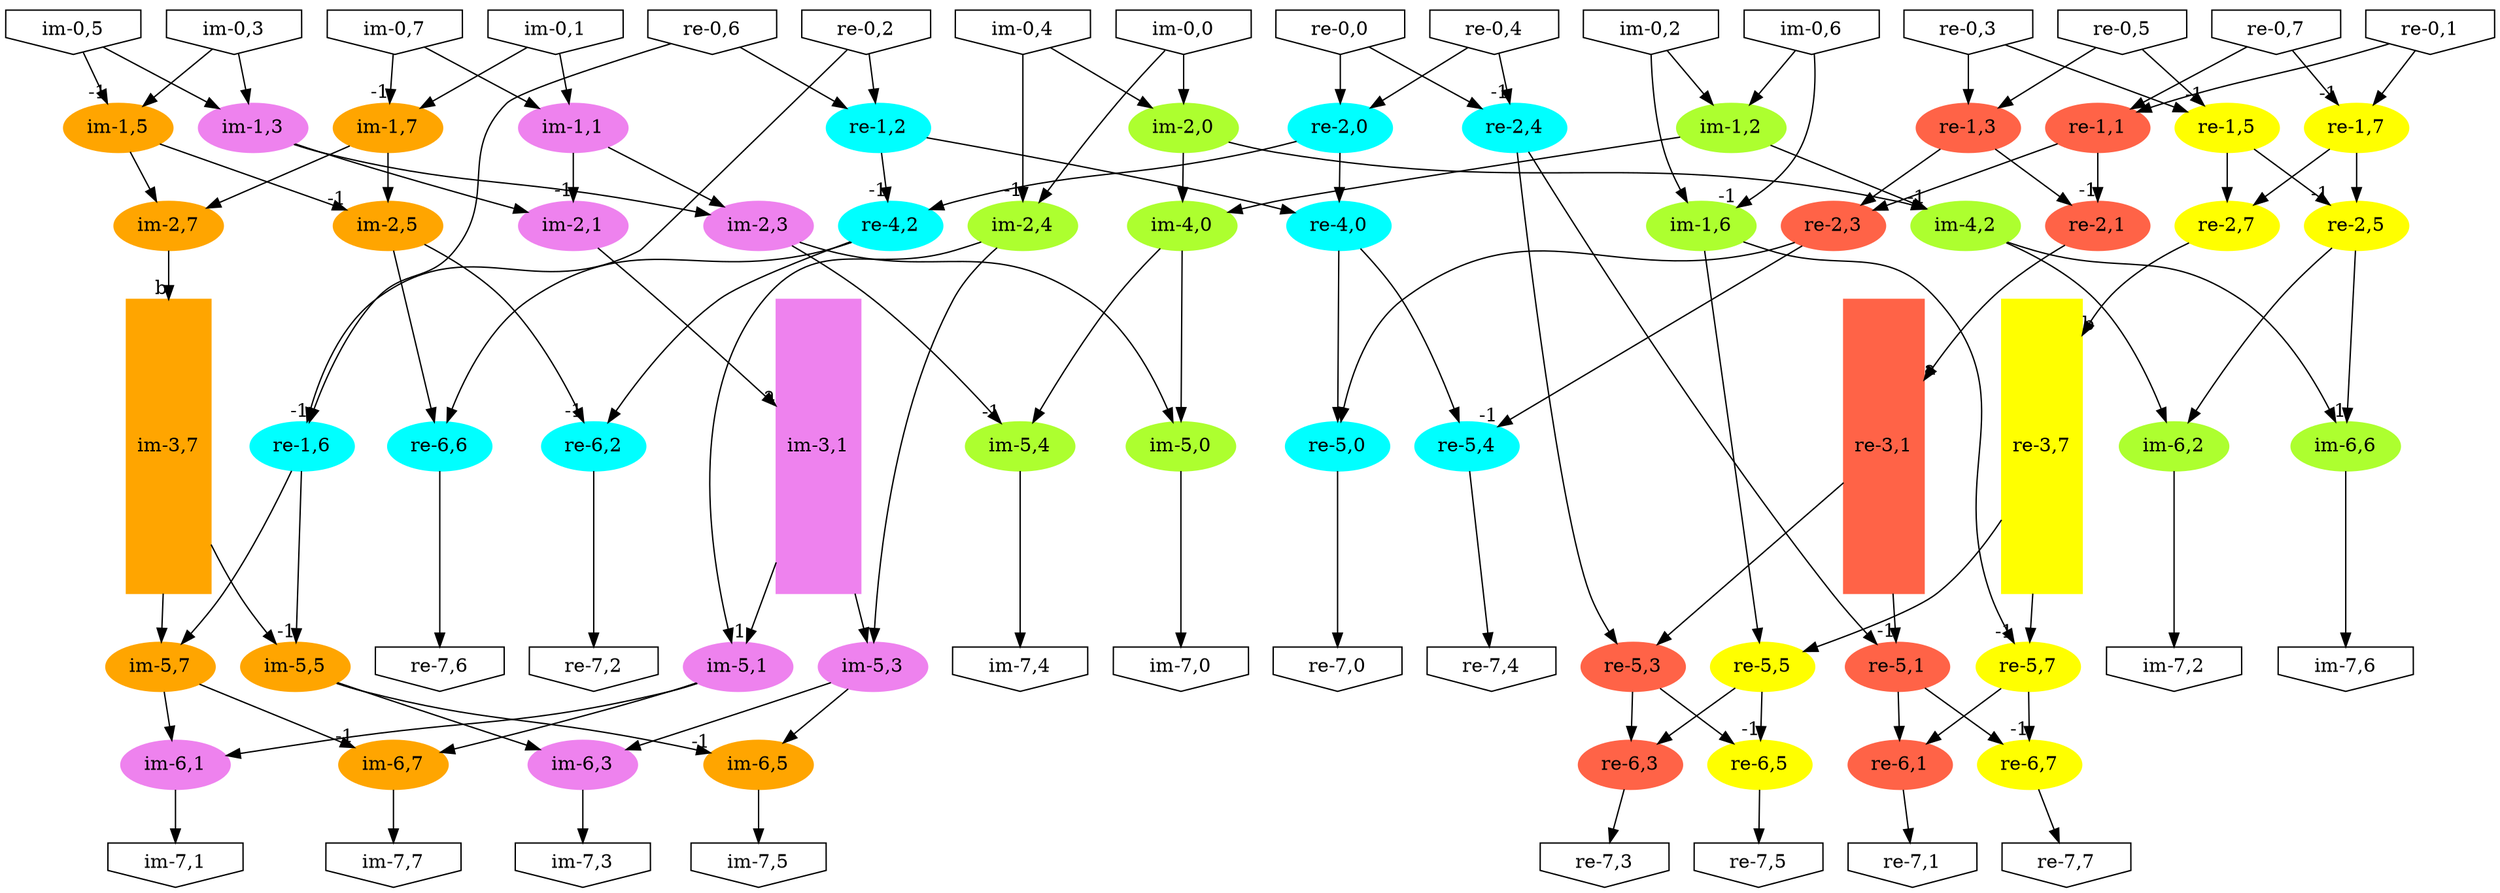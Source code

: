 digraph g
{

  /* list of nodes */
  "im-0,0" [shape="invhouse"];
  "im-0,1" [shape="invhouse"];
  "im-0,2" [shape="invhouse"];
  "im-0,3" [shape="invhouse"];
  "im-0,4" [shape="invhouse"];
  "im-0,5" [shape="invhouse"];
  "im-0,6" [shape="invhouse"];
  "im-0,7" [shape="invhouse"];
  "im-1,1" [color="violet",fontcolor="black",shape="oval",style="filled"];
  "im-1,2" [color="greenyellow",fontcolor="black",shape="oval",style="filled"];
  "im-1,3" [color="violet",fontcolor="black",shape="oval",style="filled"];
  "im-1,5" [color="orange",fontcolor="black",shape="oval",style="filled"];
  "im-1,6" [color="greenyellow",fontcolor="black",shape="oval",style="filled"];
  "im-1,7" [color="orange",fontcolor="black",shape="oval",style="filled"];
  "im-2,0" [color="greenyellow",fontcolor="black",shape="oval",style="filled"];
  "im-2,1" [color="violet",fontcolor="black",shape="oval",style="filled"];
  "im-2,3" [color="violet",fontcolor="black",shape="oval",style="filled"];
  "im-2,4" [color="greenyellow",fontcolor="black",shape="oval",style="filled"];
  "im-2,5" [color="orange",fontcolor="black",shape="oval",style="filled"];
  "im-2,7" [color="orange",fontcolor="black",shape="oval",style="filled"];
  "im-3,1" [color="violet",fontcolor="black",height="3",shape="box",style="filled"];
  "im-3,7" [color="orange",fontcolor="black",height="3",shape="box",style="filled"];
  "im-4,0" [color="greenyellow",fontcolor="black",shape="oval",style="filled"];
  "im-4,2" [color="greenyellow",fontcolor="black",shape="oval",style="filled"];
  "im-5,0" [color="greenyellow",fontcolor="black",shape="oval",style="filled"];
  "im-5,1" [color="violet",fontcolor="black",shape="oval",style="filled"];
  "im-5,3" [color="violet",fontcolor="black",shape="oval",style="filled"];
  "im-5,4" [color="greenyellow",fontcolor="black",shape="oval",style="filled"];
  "im-5,5" [color="orange",fontcolor="black",shape="oval",style="filled"];
  "im-5,7" [color="orange",fontcolor="black",shape="oval",style="filled"];
  "im-6,1" [color="violet",fontcolor="black",shape="oval",style="filled"];
  "im-6,2" [color="greenyellow",fontcolor="black",shape="oval",style="filled"];
  "im-6,3" [color="violet",fontcolor="black",shape="oval",style="filled"];
  "im-6,5" [color="orange",fontcolor="black",shape="oval",style="filled"];
  "im-6,6" [color="greenyellow",fontcolor="black",shape="oval",style="filled"];
  "im-6,7" [color="orange",fontcolor="black",shape="oval",style="filled"];
  "im-7,0" [shape="invhouse"];
  "im-7,1" [shape="invhouse"];
  "im-7,2" [shape="invhouse"];
  "im-7,3" [shape="invhouse"];
  "im-7,4" [shape="invhouse"];
  "im-7,5" [shape="invhouse"];
  "im-7,6" [shape="invhouse"];
  "im-7,7" [shape="invhouse"];
  "re-0,0" [shape="invhouse"];
  "re-0,1" [shape="invhouse"];
  "re-0,2" [shape="invhouse"];
  "re-0,3" [shape="invhouse"];
  "re-0,4" [shape="invhouse"];
  "re-0,5" [shape="invhouse"];
  "re-0,6" [shape="invhouse"];
  "re-0,7" [shape="invhouse"];
  "re-1,1" [color="tomato",fontcolor="black",shape="oval",style="filled"];
  "re-1,2" [color="cyan",fontcolor="black",shape="oval",style="filled"];
  "re-1,3" [color="tomato",fontcolor="black",shape="oval",style="filled"];
  "re-1,5" [color="yellow",fontcolor="black",shape="oval",style="filled"];
  "re-1,6" [color="cyan",fontcolor="black",shape="oval",style="filled"];
  "re-1,7" [color="yellow",fontcolor="black",shape="oval",style="filled"];
  "re-2,0" [color="cyan",fontcolor="black",shape="oval",style="filled"];
  "re-2,1" [color="tomato",fontcolor="black",shape="oval",style="filled"];
  "re-2,3" [color="tomato",fontcolor="black",shape="oval",style="filled"];
  "re-2,4" [color="cyan",fontcolor="black",shape="oval",style="filled"];
  "re-2,5" [color="yellow",fontcolor="black",shape="oval",style="filled"];
  "re-2,7" [color="yellow",fontcolor="black",shape="oval",style="filled"];
  "re-3,1" [color="tomato",fontcolor="black",height="3",shape="box",style="filled"];
  "re-3,7" [color="yellow",fontcolor="black",height="3",shape="box",style="filled"];
  "re-4,0" [color="cyan",fontcolor="black",shape="oval",style="filled"];
  "re-4,2" [color="cyan",fontcolor="black",shape="oval",style="filled"];
  "re-5,0" [color="cyan",fontcolor="black",shape="oval",style="filled"];
  "re-5,1" [color="tomato",fontcolor="black",shape="oval",style="filled"];
  "re-5,3" [color="tomato",fontcolor="black",shape="oval",style="filled"];
  "re-5,4" [color="cyan",fontcolor="black",shape="oval",style="filled"];
  "re-5,5" [color="yellow",fontcolor="black",shape="oval",style="filled"];
  "re-5,7" [color="yellow",fontcolor="black",shape="oval",style="filled"];
  "re-6,1" [color="tomato",fontcolor="black",shape="oval",style="filled"];
  "re-6,2" [color="cyan",fontcolor="black",shape="oval",style="filled"];
  "re-6,3" [color="tomato",fontcolor="black",shape="oval",style="filled"];
  "re-6,5" [color="yellow",fontcolor="black",shape="oval",style="filled"];
  "re-6,6" [color="cyan",fontcolor="black",shape="oval",style="filled"];
  "re-6,7" [color="yellow",fontcolor="black",shape="oval",style="filled"];
  "re-7,0" [shape="invhouse"];
  "re-7,1" [shape="invhouse"];
  "re-7,2" [shape="invhouse"];
  "re-7,3" [shape="invhouse"];
  "re-7,4" [shape="invhouse"];
  "re-7,5" [shape="invhouse"];
  "re-7,6" [shape="invhouse"];
  "re-7,7" [shape="invhouse"];

  /* list of edges */
  "im-0,0" -> "im-2,0";
  "im-0,0" -> "im-2,4";
  "im-0,1" -> "im-1,1";
  "im-0,1" -> "im-1,7";
  "im-0,2" -> "im-1,2";
  "im-0,2" -> "im-1,6";
  "im-0,3" -> "im-1,3";
  "im-0,3" -> "im-1,5";
  "im-0,4" -> "im-2,0";
  "im-0,4" -> "im-2,4" [headlabel = "-1"];
  "im-0,5" -> "im-1,3";
  "im-0,5" -> "im-1,5" [headlabel = "-1"];
  "im-0,6" -> "im-1,2";
  "im-0,6" -> "im-1,6" [headlabel = "-1"];
  "im-0,7" -> "im-1,1";
  "im-0,7" -> "im-1,7" [headlabel = "-1"];
  "im-1,1" -> "im-2,1" [headlabel = "-1"];
  "im-1,1" -> "im-2,3";
  "im-1,2" -> "im-4,0";
  "im-1,2" -> "im-4,2" [headlabel = "-1"];
  "im-1,3" -> "im-2,1";
  "im-1,3" -> "im-2,3";
  "im-1,5" -> "im-2,5" [headlabel = "-1"];
  "im-1,5" -> "im-2,7";
  "im-1,6" -> "re-5,5";
  "im-1,6" -> "re-5,7" [headlabel = "-1"];
  "im-1,7" -> "im-2,5";
  "im-1,7" -> "im-2,7";
  "im-2,0" -> "im-4,0";
  "im-2,0" -> "im-4,2";
  "im-2,1" -> "im-3,1" [headlabel = "a"];
  "im-2,3" -> "im-5,0";
  "im-2,3" -> "im-5,4" [headlabel = "-1"];
  "im-2,4" -> "im-5,1";
  "im-2,4" -> "im-5,3";
  "im-2,5" -> "re-6,2" [headlabel = "-1"];
  "im-2,5" -> "re-6,6";
  "im-2,7" -> "im-3,7" [headlabel = "b"];
  "im-3,1" -> "im-5,1" [headlabel = "-1"];
  "im-3,1" -> "im-5,3";
  "im-3,7" -> "im-5,5";
  "im-3,7" -> "im-5,7";
  "im-4,0" -> "im-5,0";
  "im-4,0" -> "im-5,4";
  "im-4,2" -> "im-6,2";
  "im-4,2" -> "im-6,6";
  "im-5,0" -> "im-7,0";
  "im-5,1" -> "im-6,1";
  "im-5,1" -> "im-6,7";
  "im-5,3" -> "im-6,3";
  "im-5,3" -> "im-6,5";
  "im-5,4" -> "im-7,4";
  "im-5,5" -> "im-6,3";
  "im-5,5" -> "im-6,5" [headlabel = "-1"];
  "im-5,7" -> "im-6,1";
  "im-5,7" -> "im-6,7" [headlabel = "-1"];
  "im-6,1" -> "im-7,1";
  "im-6,2" -> "im-7,2";
  "im-6,3" -> "im-7,3";
  "im-6,5" -> "im-7,5";
  "im-6,6" -> "im-7,6";
  "im-6,7" -> "im-7,7";
  "re-0,0" -> "re-2,0";
  "re-0,0" -> "re-2,4";
  "re-0,1" -> "re-1,1";
  "re-0,1" -> "re-1,7";
  "re-0,2" -> "re-1,2";
  "re-0,2" -> "re-1,6";
  "re-0,3" -> "re-1,3";
  "re-0,3" -> "re-1,5";
  "re-0,4" -> "re-2,0";
  "re-0,4" -> "re-2,4" [headlabel = "-1"];
  "re-0,5" -> "re-1,3";
  "re-0,5" -> "re-1,5" [headlabel = "-1"];
  "re-0,6" -> "re-1,2";
  "re-0,6" -> "re-1,6" [headlabel = "-1"];
  "re-0,7" -> "re-1,1";
  "re-0,7" -> "re-1,7" [headlabel = "-1"];
  "re-1,1" -> "re-2,1" [headlabel = "-1"];
  "re-1,1" -> "re-2,3";
  "re-1,2" -> "re-4,0";
  "re-1,2" -> "re-4,2" [headlabel = "-1"];
  "re-1,3" -> "re-2,1";
  "re-1,3" -> "re-2,3";
  "re-1,5" -> "re-2,5" [headlabel = "-1"];
  "re-1,5" -> "re-2,7";
  "re-1,6" -> "im-5,5" [headlabel = "-1"];
  "re-1,6" -> "im-5,7";
  "re-1,7" -> "re-2,5";
  "re-1,7" -> "re-2,7";
  "re-2,0" -> "re-4,0";
  "re-2,0" -> "re-4,2";
  "re-2,1" -> "re-3,1" [headlabel = "a"];
  "re-2,3" -> "re-5,0";
  "re-2,3" -> "re-5,4" [headlabel = "-1"];
  "re-2,4" -> "re-5,1";
  "re-2,4" -> "re-5,3";
  "re-2,5" -> "im-6,2";
  "re-2,5" -> "im-6,6" [headlabel = "-1"];
  "re-2,7" -> "re-3,7" [headlabel = "b"];
  "re-3,1" -> "re-5,1" [headlabel = "-1"];
  "re-3,1" -> "re-5,3";
  "re-3,7" -> "re-5,5";
  "re-3,7" -> "re-5,7";
  "re-4,0" -> "re-5,0";
  "re-4,0" -> "re-5,4";
  "re-4,2" -> "re-6,2";
  "re-4,2" -> "re-6,6";
  "re-5,0" -> "re-7,0";
  "re-5,1" -> "re-6,1";
  "re-5,1" -> "re-6,7";
  "re-5,3" -> "re-6,3";
  "re-5,3" -> "re-6,5";
  "re-5,4" -> "re-7,4";
  "re-5,5" -> "re-6,3";
  "re-5,5" -> "re-6,5" [headlabel = "-1"];
  "re-5,7" -> "re-6,1";
  "re-5,7" -> "re-6,7" [headlabel = "-1"];
  "re-6,1" -> "re-7,1";
  "re-6,2" -> "re-7,2";
  "re-6,3" -> "re-7,3";
  "re-6,5" -> "re-7,5";
  "re-6,6" -> "re-7,6";
  "re-6,7" -> "re-7,7";
}
